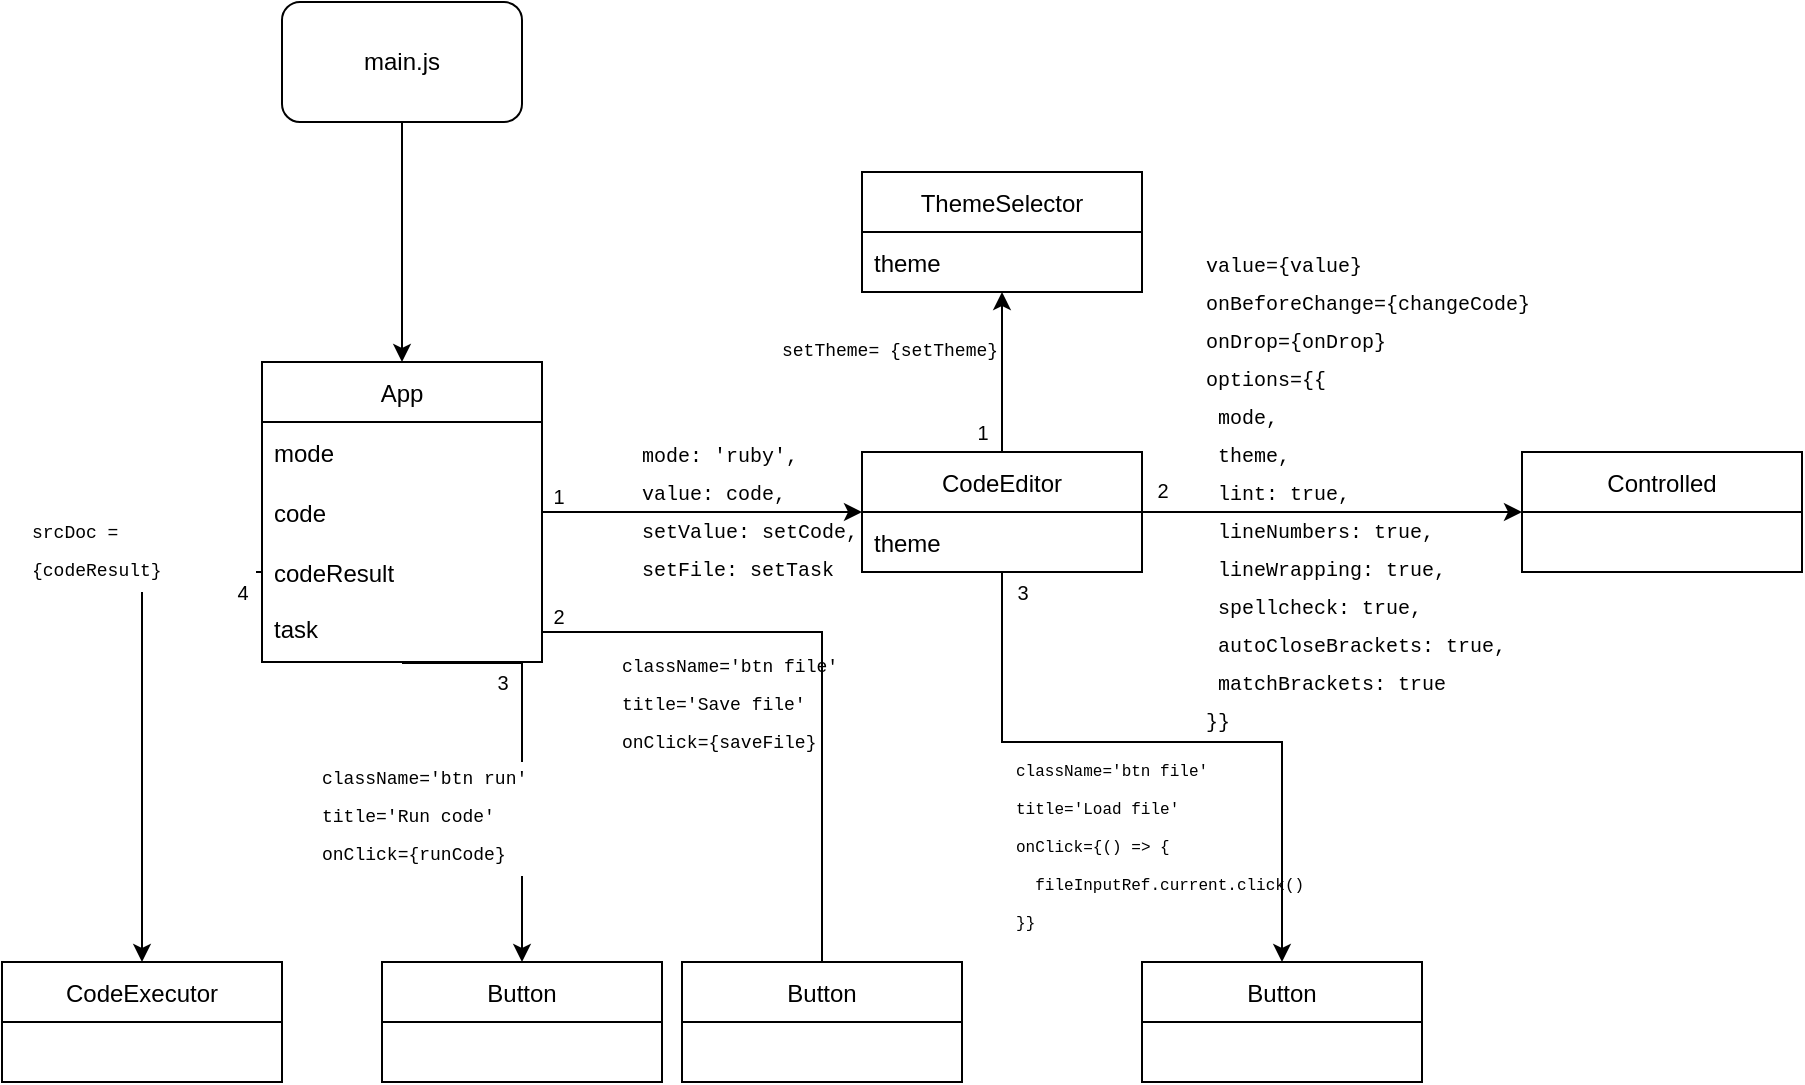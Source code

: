 <mxfile version="18.1.3" type="github">
  <diagram id="DZPa8tDrMJXqhZZ7J-Dt" name="Page-1">
    <mxGraphModel dx="1160" dy="1782" grid="1" gridSize="10" guides="1" tooltips="1" connect="1" arrows="1" fold="1" page="1" pageScale="1" pageWidth="827" pageHeight="1169" math="0" shadow="0">
      <root>
        <mxCell id="0" />
        <mxCell id="1" parent="0" />
        <mxCell id="3t_FN5R5qt4xP6SjN7hk-70" value="&lt;div style=&quot;font-family: Consolas, &amp;quot;Courier New&amp;quot;, monospace; font-weight: normal; font-size: 9px; line-height: 19px;&quot;&gt;&lt;div style=&quot;font-size: 8px;&quot;&gt;&lt;div style=&quot;line-height: 19px;&quot;&gt;&lt;div style=&quot;&quot;&gt;&lt;span style=&quot;background-color: rgb(255, 255, 255);&quot;&gt;&lt;span style=&quot;&quot;&gt;className&lt;/span&gt;=&lt;span style=&quot;&quot;&gt;&#39;btn file&#39;&lt;/span&gt;&lt;/span&gt;&lt;/div&gt;&lt;div style=&quot;&quot;&gt;&lt;span style=&quot;background-color: rgb(255, 255, 255);&quot;&gt;&lt;span style=&quot;&quot;&gt;title&lt;/span&gt;=&lt;span style=&quot;&quot;&gt;&#39;Load file&#39;&lt;/span&gt;&lt;/span&gt;&lt;/div&gt;&lt;div style=&quot;&quot;&gt;&lt;span style=&quot;background-color: rgb(255, 255, 255);&quot;&gt;&lt;span style=&quot;&quot;&gt;onClick&lt;/span&gt;=&lt;span style=&quot;&quot;&gt;{&lt;/span&gt;&lt;span style=&quot;&quot;&gt;() &lt;/span&gt;&lt;span style=&quot;&quot;&gt;=&amp;gt;&lt;/span&gt;&lt;span style=&quot;&quot;&gt; {&lt;/span&gt;&lt;/span&gt;&lt;span style=&quot;&quot;&gt;&amp;nbsp; &amp;nbsp; &amp;nbsp; &amp;nbsp; &amp;nbsp;&amp;nbsp;&lt;/span&gt;&lt;span style=&quot;&quot;&gt;fileInputRef&lt;/span&gt;&lt;span style=&quot;&quot;&gt;.&lt;/span&gt;&lt;span style=&quot;&quot;&gt;current&lt;/span&gt;&lt;span style=&quot;&quot;&gt;.&lt;/span&gt;&lt;span style=&quot;&quot;&gt;click&lt;/span&gt;&lt;span style=&quot;&quot;&gt;()&lt;/span&gt;&lt;span style=&quot;background-color: rgb(255, 255, 255);&quot;&gt;&lt;span style=&quot;&quot;&gt;&lt;br&gt;&lt;/span&gt;&lt;/span&gt;&lt;span style=&quot;background-color: rgb(255, 255, 255);&quot;&gt;&lt;span style=&quot;&quot;&gt;}&lt;/span&gt;&lt;span style=&quot;&quot;&gt;}&lt;/span&gt;&lt;/span&gt;&lt;/div&gt;&lt;/div&gt;&lt;/div&gt;&lt;/div&gt;" style="text;whiteSpace=wrap;html=1;labelBackgroundColor=#FFFFFF;fontColor=#000000;fontSize=9;verticalAlign=middle;spacing=0;" vertex="1" parent="1">
          <mxGeometry x="537" y="287" width="170" height="70" as="geometry" />
        </mxCell>
        <mxCell id="3t_FN5R5qt4xP6SjN7hk-37" value="&lt;div style=&quot;font-family: Consolas, &amp;quot;Courier New&amp;quot;, monospace; font-weight: normal; font-size: 9px; line-height: 19px;&quot;&gt;&lt;div style=&quot;font-size: 9px;&quot;&gt;&lt;div style=&quot;font-size: 9px; line-height: 19px;&quot;&gt;&lt;div style=&quot;font-size: 9px;&quot;&gt;&lt;span style=&quot;font-size: 9px;&quot;&gt;className&lt;/span&gt;=&lt;span style=&quot;font-size: 9px;&quot;&gt;&#39;btn file&#39;&lt;/span&gt;&lt;/div&gt;&lt;div style=&quot;font-size: 9px;&quot;&gt;&lt;span style=&quot;font-size: 9px;&quot;&gt;title&lt;/span&gt;=&lt;span style=&quot;font-size: 9px;&quot;&gt;&#39;Save file&#39;&lt;/span&gt;&lt;/div&gt;&lt;div style=&quot;font-size: 9px;&quot;&gt;&lt;span style=&quot;font-size: 9px;&quot;&gt;onClick&lt;/span&gt;=&lt;span style=&quot;font-size: 9px;&quot;&gt;{&lt;/span&gt;&lt;span style=&quot;font-size: 9px;&quot;&gt;saveFile&lt;/span&gt;&lt;span style=&quot;font-size: 9px;&quot;&gt;}&lt;/span&gt;&lt;/div&gt;&lt;/div&gt;&lt;/div&gt;&lt;/div&gt;" style="text;whiteSpace=wrap;html=1;labelBackgroundColor=#FFFFFF;fontColor=#000000;fontSize=9;verticalAlign=middle;spacing=0;" vertex="1" parent="1">
          <mxGeometry x="340" y="217" width="170" height="70" as="geometry" />
        </mxCell>
        <mxCell id="3t_FN5R5qt4xP6SjN7hk-29" value="&lt;div style=&quot;font-family: Consolas, &amp;quot;Courier New&amp;quot;, monospace; font-weight: normal; font-size: 10px; line-height: 19px;&quot;&gt;&lt;div style=&quot;font-size: 10px;&quot;&gt;&lt;span style=&quot;font-size: 10px;&quot;&gt;mode&lt;/span&gt;&lt;span style=&quot;font-size: 10px;&quot;&gt;: &lt;/span&gt;&lt;span style=&quot;font-size: 10px;&quot;&gt;&#39;ruby&#39;&lt;/span&gt;&lt;span style=&quot;font-size: 10px;&quot;&gt;,&lt;/span&gt;&lt;/div&gt;&lt;div style=&quot;font-size: 10px;&quot;&gt;&lt;span style=&quot;font-size: 10px;&quot;&gt;value&lt;/span&gt;&lt;span style=&quot;font-size: 10px;&quot;&gt;: &lt;/span&gt;&lt;span style=&quot;font-size: 10px;&quot;&gt;code&lt;/span&gt;&lt;span style=&quot;font-size: 10px;&quot;&gt;,&lt;/span&gt;&lt;/div&gt;&lt;div style=&quot;font-size: 10px;&quot;&gt;&lt;span style=&quot;font-size: 10px;&quot;&gt;setValue&lt;/span&gt;&lt;span style=&quot;font-size: 10px;&quot;&gt;: &lt;/span&gt;&lt;span style=&quot;font-size: 10px;&quot;&gt;setCode&lt;/span&gt;&lt;span style=&quot;font-size: 10px;&quot;&gt;,&lt;/span&gt;&lt;/div&gt;&lt;div style=&quot;font-size: 10px;&quot;&gt;&lt;span style=&quot;font-size: 10px;&quot;&gt;setFile&lt;/span&gt;&lt;span style=&quot;font-size: 10px;&quot;&gt;: &lt;/span&gt;&lt;span style=&quot;font-size: 10px;&quot;&gt;setTask&lt;/span&gt;&lt;/div&gt;&lt;/div&gt;" style="text;whiteSpace=wrap;html=1;labelBackgroundColor=default;fontColor=#000000;fontSize=10;verticalAlign=middle;spacing=0;" vertex="1" parent="1">
          <mxGeometry x="350" y="120" width="110" height="70" as="geometry" />
        </mxCell>
        <mxCell id="3t_FN5R5qt4xP6SjN7hk-28" value="" style="edgeStyle=orthogonalEdgeStyle;rounded=0;orthogonalLoop=1;jettySize=auto;html=1;" edge="1" parent="1" source="3t_FN5R5qt4xP6SjN7hk-1" target="3t_FN5R5qt4xP6SjN7hk-23">
          <mxGeometry relative="1" as="geometry" />
        </mxCell>
        <mxCell id="3t_FN5R5qt4xP6SjN7hk-36" value="" style="edgeStyle=orthogonalEdgeStyle;rounded=0;orthogonalLoop=1;jettySize=auto;html=1;fontSize=10;fontColor=#000000;exitX=1;exitY=0.5;exitDx=0;exitDy=0;entryX=0.5;entryY=0;entryDx=0;entryDy=0;" edge="1" parent="1" source="3t_FN5R5qt4xP6SjN7hk-19" target="3t_FN5R5qt4xP6SjN7hk-31">
          <mxGeometry relative="1" as="geometry">
            <Array as="points">
              <mxPoint x="440" y="215" />
              <mxPoint x="440" y="390" />
            </Array>
          </mxGeometry>
        </mxCell>
        <mxCell id="3t_FN5R5qt4xP6SjN7hk-45" value="" style="edgeStyle=orthogonalEdgeStyle;rounded=0;orthogonalLoop=1;jettySize=auto;html=1;fontSize=9;fontColor=#000000;exitX=0.5;exitY=1.017;exitDx=0;exitDy=0;exitPerimeter=0;" edge="1" parent="1" source="3t_FN5R5qt4xP6SjN7hk-19" target="3t_FN5R5qt4xP6SjN7hk-40">
          <mxGeometry relative="1" as="geometry">
            <Array as="points">
              <mxPoint x="290" y="231" />
            </Array>
          </mxGeometry>
        </mxCell>
        <mxCell id="3t_FN5R5qt4xP6SjN7hk-53" value="" style="edgeStyle=orthogonalEdgeStyle;rounded=0;orthogonalLoop=1;jettySize=auto;html=1;fontSize=9;fontColor=#000000;exitX=0;exitY=0.5;exitDx=0;exitDy=0;" edge="1" parent="1" source="3t_FN5R5qt4xP6SjN7hk-4" target="3t_FN5R5qt4xP6SjN7hk-48">
          <mxGeometry relative="1" as="geometry" />
        </mxCell>
        <object label="App" mode="" code="" codeResult="" task="" id="3t_FN5R5qt4xP6SjN7hk-1">
          <mxCell style="swimlane;fontStyle=0;childLayout=stackLayout;horizontal=1;startSize=30;horizontalStack=0;resizeParent=1;resizeParentMax=0;resizeLast=0;collapsible=1;marginBottom=0;verticalAlign=middle;" vertex="1" parent="1">
            <mxGeometry x="160" y="80" width="140" height="150" as="geometry">
              <mxRectangle x="160" y="80" width="70" height="30" as="alternateBounds" />
            </mxGeometry>
          </mxCell>
        </object>
        <mxCell id="3t_FN5R5qt4xP6SjN7hk-2" value="mode" style="text;strokeColor=none;fillColor=none;align=left;verticalAlign=middle;spacingLeft=4;spacingRight=4;overflow=hidden;points=[[0,0.5],[1,0.5]];portConstraint=eastwest;rotatable=0;" vertex="1" parent="3t_FN5R5qt4xP6SjN7hk-1">
          <mxGeometry y="30" width="140" height="30" as="geometry" />
        </mxCell>
        <mxCell id="3t_FN5R5qt4xP6SjN7hk-3" value="code" style="text;strokeColor=none;fillColor=none;align=left;verticalAlign=middle;spacingLeft=4;spacingRight=4;overflow=hidden;points=[[0,0.5],[1,0.5]];portConstraint=eastwest;rotatable=0;" vertex="1" parent="3t_FN5R5qt4xP6SjN7hk-1">
          <mxGeometry y="60" width="140" height="30" as="geometry" />
        </mxCell>
        <mxCell id="3t_FN5R5qt4xP6SjN7hk-4" value="codeResult" style="text;strokeColor=none;fillColor=none;align=left;verticalAlign=middle;spacingLeft=4;spacingRight=4;overflow=hidden;points=[[0,0.5],[1,0.5]];portConstraint=eastwest;rotatable=0;" vertex="1" parent="3t_FN5R5qt4xP6SjN7hk-1">
          <mxGeometry y="90" width="140" height="30" as="geometry" />
        </mxCell>
        <mxCell id="3t_FN5R5qt4xP6SjN7hk-19" value="task" style="text;strokeColor=none;fillColor=none;spacingLeft=4;spacingRight=4;overflow=hidden;rotatable=0;points=[[0,0.5],[1,0.5]];portConstraint=eastwest;fontSize=12;" vertex="1" parent="3t_FN5R5qt4xP6SjN7hk-1">
          <mxGeometry y="120" width="140" height="30" as="geometry" />
        </mxCell>
        <mxCell id="3t_FN5R5qt4xP6SjN7hk-5" value="main.js" style="rounded=1;whiteSpace=wrap;html=1;" vertex="1" parent="1">
          <mxGeometry x="170" y="-100" width="120" height="60" as="geometry" />
        </mxCell>
        <mxCell id="3t_FN5R5qt4xP6SjN7hk-6" value="" style="endArrow=classic;html=1;rounded=0;exitX=0.5;exitY=1;exitDx=0;exitDy=0;entryX=0.5;entryY=0;entryDx=0;entryDy=0;" edge="1" parent="1" source="3t_FN5R5qt4xP6SjN7hk-5" target="3t_FN5R5qt4xP6SjN7hk-1">
          <mxGeometry width="50" height="50" relative="1" as="geometry">
            <mxPoint x="390" y="30" as="sourcePoint" />
            <mxPoint x="440" y="-20" as="targetPoint" />
          </mxGeometry>
        </mxCell>
        <mxCell id="3t_FN5R5qt4xP6SjN7hk-57" value="" style="edgeStyle=orthogonalEdgeStyle;rounded=0;orthogonalLoop=1;jettySize=auto;html=1;fontSize=9;fontColor=#000000;" edge="1" parent="1" source="3t_FN5R5qt4xP6SjN7hk-23" target="3t_FN5R5qt4xP6SjN7hk-55">
          <mxGeometry relative="1" as="geometry" />
        </mxCell>
        <mxCell id="3t_FN5R5qt4xP6SjN7hk-63" value="" style="edgeStyle=orthogonalEdgeStyle;rounded=0;orthogonalLoop=1;jettySize=auto;html=1;fontSize=9;fontColor=#000000;" edge="1" parent="1" source="3t_FN5R5qt4xP6SjN7hk-23" target="3t_FN5R5qt4xP6SjN7hk-61">
          <mxGeometry relative="1" as="geometry" />
        </mxCell>
        <mxCell id="3t_FN5R5qt4xP6SjN7hk-69" value="" style="edgeStyle=orthogonalEdgeStyle;rounded=0;orthogonalLoop=1;jettySize=auto;html=1;fontSize=10;fontColor=#000000;" edge="1" parent="1" source="3t_FN5R5qt4xP6SjN7hk-23" target="3t_FN5R5qt4xP6SjN7hk-67">
          <mxGeometry relative="1" as="geometry">
            <Array as="points">
              <mxPoint x="530" y="270" />
              <mxPoint x="670" y="270" />
            </Array>
          </mxGeometry>
        </mxCell>
        <object label="CodeEditor" mode="" code="" codeResult="" task="" id="3t_FN5R5qt4xP6SjN7hk-23">
          <mxCell style="swimlane;fontStyle=0;childLayout=stackLayout;horizontal=1;startSize=30;horizontalStack=0;resizeParent=1;resizeParentMax=0;resizeLast=0;collapsible=1;marginBottom=0;verticalAlign=middle;" vertex="1" parent="1">
            <mxGeometry x="460" y="125" width="140" height="60" as="geometry">
              <mxRectangle x="160" y="80" width="70" height="30" as="alternateBounds" />
            </mxGeometry>
          </mxCell>
        </object>
        <mxCell id="3t_FN5R5qt4xP6SjN7hk-25" value="theme" style="text;strokeColor=none;fillColor=none;align=left;verticalAlign=middle;spacingLeft=4;spacingRight=4;overflow=hidden;points=[[0,0.5],[1,0.5]];portConstraint=eastwest;rotatable=0;" vertex="1" parent="3t_FN5R5qt4xP6SjN7hk-23">
          <mxGeometry y="30" width="140" height="30" as="geometry" />
        </mxCell>
        <mxCell id="3t_FN5R5qt4xP6SjN7hk-30" value="1" style="text;html=1;resizable=0;autosize=1;align=center;verticalAlign=middle;points=[];fillColor=none;strokeColor=none;rounded=0;labelBackgroundColor=default;fontSize=10;fontColor=#000000;" vertex="1" parent="1">
          <mxGeometry x="298" y="137" width="20" height="20" as="geometry" />
        </mxCell>
        <object label="Button" mode="" code="" codeResult="" task="" id="3t_FN5R5qt4xP6SjN7hk-31">
          <mxCell style="swimlane;fontStyle=0;childLayout=stackLayout;horizontal=1;startSize=30;horizontalStack=0;resizeParent=1;resizeParentMax=0;resizeLast=0;collapsible=1;marginBottom=0;verticalAlign=middle;" vertex="1" parent="1">
            <mxGeometry x="370" y="380" width="140" height="60" as="geometry">
              <mxRectangle x="160" y="80" width="70" height="30" as="alternateBounds" />
            </mxGeometry>
          </mxCell>
        </object>
        <mxCell id="3t_FN5R5qt4xP6SjN7hk-38" value="2" style="text;html=1;resizable=0;autosize=1;align=center;verticalAlign=middle;points=[];fillColor=none;strokeColor=none;rounded=0;labelBackgroundColor=default;fontSize=10;fontColor=#000000;" vertex="1" parent="1">
          <mxGeometry x="298" y="197" width="20" height="20" as="geometry" />
        </mxCell>
        <object label="Button" mode="" code="" codeResult="" task="" id="3t_FN5R5qt4xP6SjN7hk-40">
          <mxCell style="swimlane;fontStyle=0;childLayout=stackLayout;horizontal=1;startSize=30;horizontalStack=0;resizeParent=1;resizeParentMax=0;resizeLast=0;collapsible=1;marginBottom=0;verticalAlign=middle;" vertex="1" parent="1">
            <mxGeometry x="220" y="380" width="140" height="60" as="geometry">
              <mxRectangle x="160" y="80" width="70" height="30" as="alternateBounds" />
            </mxGeometry>
          </mxCell>
        </object>
        <mxCell id="3t_FN5R5qt4xP6SjN7hk-46" value="&lt;div style=&quot;font-family: Consolas, &amp;quot;Courier New&amp;quot;, monospace; font-weight: normal; font-size: 9px; line-height: 19px;&quot;&gt;&lt;div style=&quot;font-size: 9px;&quot;&gt;&lt;div style=&quot;font-size: 9px; line-height: 19px;&quot;&gt;&lt;div style=&quot;font-size: 9px;&quot;&gt;&lt;span style=&quot;font-size: 9px;&quot;&gt;className&lt;/span&gt;=&lt;span style=&quot;font-size: 9px;&quot;&gt;&#39;btn run&#39;&lt;/span&gt;&lt;/div&gt;&lt;div style=&quot;font-size: 9px;&quot;&gt;&lt;span style=&quot;font-size: 9px;&quot;&gt;title&lt;/span&gt;=&lt;span style=&quot;font-size: 9px;&quot;&gt;&#39;Run code&#39;&lt;/span&gt;&lt;/div&gt;&lt;div style=&quot;font-size: 9px;&quot;&gt;&lt;span style=&quot;font-size: 9px;&quot;&gt;onClick&lt;/span&gt;=&lt;span style=&quot;font-size: 9px;&quot;&gt;{&lt;/span&gt;&lt;span style=&quot;font-size: 9px;&quot;&gt;runCode&lt;/span&gt;&lt;span style=&quot;font-size: 9px;&quot;&gt;}&lt;/span&gt;&lt;/div&gt;&lt;/div&gt;&lt;/div&gt;&lt;/div&gt;" style="text;whiteSpace=wrap;html=1;labelBackgroundColor=#FFFFFF;fontColor=#000000;fontSize=9;verticalAlign=middle;spacing=0;" vertex="1" parent="1">
          <mxGeometry x="190" y="272.5" width="170" height="70" as="geometry" />
        </mxCell>
        <mxCell id="3t_FN5R5qt4xP6SjN7hk-47" value="3" style="text;html=1;resizable=0;autosize=1;align=center;verticalAlign=middle;points=[];fillColor=none;strokeColor=none;rounded=0;labelBackgroundColor=default;fontSize=10;fontColor=#000000;" vertex="1" parent="1">
          <mxGeometry x="270" y="230" width="20" height="20" as="geometry" />
        </mxCell>
        <object label="CodeExecutor" mode="" code="" codeResult="" task="" id="3t_FN5R5qt4xP6SjN7hk-48">
          <mxCell style="swimlane;fontStyle=0;childLayout=stackLayout;horizontal=1;startSize=30;horizontalStack=0;resizeParent=1;resizeParentMax=0;resizeLast=0;collapsible=1;marginBottom=0;verticalAlign=middle;" vertex="1" parent="1">
            <mxGeometry x="30" y="380" width="140" height="60" as="geometry">
              <mxRectangle x="160" y="80" width="70" height="30" as="alternateBounds" />
            </mxGeometry>
          </mxCell>
        </object>
        <mxCell id="3t_FN5R5qt4xP6SjN7hk-54" value="&lt;div style=&quot;font-family: Consolas, &amp;quot;Courier New&amp;quot;, monospace; font-weight: normal; font-size: 9px; line-height: 19px;&quot;&gt;&lt;div style=&quot;font-size: 9px;&quot;&gt;&lt;div style=&quot;font-size: 9px; line-height: 19px;&quot;&gt;&lt;div style=&quot;font-size: 9px;&quot;&gt;srcDoc = {codeResult}&lt;/div&gt;&lt;/div&gt;&lt;/div&gt;&lt;/div&gt;" style="text;whiteSpace=wrap;html=1;labelBackgroundColor=#FFFFFF;fontColor=#000000;fontSize=9;verticalAlign=middle;spacing=0;" vertex="1" parent="1">
          <mxGeometry x="45" y="160" width="110" height="30" as="geometry" />
        </mxCell>
        <object label="ThemeSelector" mode="" code="" codeResult="" task="" id="3t_FN5R5qt4xP6SjN7hk-55">
          <mxCell style="swimlane;fontStyle=0;childLayout=stackLayout;horizontal=1;startSize=30;horizontalStack=0;resizeParent=1;resizeParentMax=0;resizeLast=0;collapsible=1;marginBottom=0;verticalAlign=middle;" vertex="1" parent="1">
            <mxGeometry x="460" y="-15" width="140" height="60" as="geometry">
              <mxRectangle x="160" y="80" width="70" height="30" as="alternateBounds" />
            </mxGeometry>
          </mxCell>
        </object>
        <mxCell id="3t_FN5R5qt4xP6SjN7hk-56" value="theme" style="text;strokeColor=none;fillColor=none;align=left;verticalAlign=middle;spacingLeft=4;spacingRight=4;overflow=hidden;points=[[0,0.5],[1,0.5]];portConstraint=eastwest;rotatable=0;" vertex="1" parent="3t_FN5R5qt4xP6SjN7hk-55">
          <mxGeometry y="30" width="140" height="30" as="geometry" />
        </mxCell>
        <mxCell id="3t_FN5R5qt4xP6SjN7hk-58" value="&lt;div style=&quot;font-family: Consolas, &amp;quot;Courier New&amp;quot;, monospace; font-weight: normal; font-size: 9px; line-height: 19px;&quot;&gt;&lt;div style=&quot;font-size: 9px;&quot;&gt;&lt;div style=&quot;font-size: 9px; line-height: 19px;&quot;&gt;&lt;div style=&quot;font-size: 9px;&quot;&gt;setTheme= {setTheme}&lt;/div&gt;&lt;/div&gt;&lt;/div&gt;&lt;/div&gt;" style="text;whiteSpace=wrap;html=1;labelBackgroundColor=#FFFFFF;fontColor=#000000;fontSize=9;verticalAlign=middle;spacing=0;" vertex="1" parent="1">
          <mxGeometry x="420" y="60" width="110" height="30" as="geometry" />
        </mxCell>
        <mxCell id="3t_FN5R5qt4xP6SjN7hk-59" value="4" style="text;html=1;resizable=0;autosize=1;align=center;verticalAlign=middle;points=[];fillColor=none;strokeColor=none;rounded=0;labelBackgroundColor=default;fontSize=10;fontColor=#000000;" vertex="1" parent="1">
          <mxGeometry x="140" y="185" width="20" height="20" as="geometry" />
        </mxCell>
        <mxCell id="3t_FN5R5qt4xP6SjN7hk-60" value="1" style="text;html=1;resizable=0;autosize=1;align=center;verticalAlign=middle;points=[];fillColor=none;strokeColor=none;rounded=0;labelBackgroundColor=default;fontSize=10;fontColor=#000000;" vertex="1" parent="1">
          <mxGeometry x="510" y="105" width="20" height="20" as="geometry" />
        </mxCell>
        <object label="Controlled" mode="" code="" codeResult="" task="" id="3t_FN5R5qt4xP6SjN7hk-61">
          <mxCell style="swimlane;fontStyle=0;childLayout=stackLayout;horizontal=1;startSize=30;horizontalStack=0;resizeParent=1;resizeParentMax=0;resizeLast=0;collapsible=1;marginBottom=0;verticalAlign=middle;" vertex="1" parent="1">
            <mxGeometry x="790" y="125" width="140" height="60" as="geometry">
              <mxRectangle x="160" y="80" width="70" height="30" as="alternateBounds" />
            </mxGeometry>
          </mxCell>
        </object>
        <mxCell id="3t_FN5R5qt4xP6SjN7hk-64" value="&lt;div style=&quot;font-family: Consolas, &amp;quot;Courier New&amp;quot;, monospace; font-weight: normal; font-size: 10px; line-height: 19px;&quot;&gt;&lt;div style=&quot;&quot;&gt;&lt;span style=&quot;background-color: rgb(255, 255, 255);&quot;&gt;value={value}&lt;/span&gt;&lt;/div&gt;&lt;div style=&quot;&quot;&gt;&lt;span style=&quot;background-color: rgb(255, 255, 255);&quot;&gt;onBeforeChange={changeCode}&lt;/span&gt;&lt;/div&gt;&lt;div style=&quot;&quot;&gt;&lt;span style=&quot;background-color: rgb(255, 255, 255);&quot;&gt;onDrop={onDrop}&lt;/span&gt;&lt;/div&gt;&lt;div style=&quot;&quot;&gt;&lt;span style=&quot;background-color: rgb(255, 255, 255);&quot;&gt;options={{&lt;/span&gt;&lt;/div&gt;&lt;div style=&quot;&quot;&gt;&lt;span style=&quot;background-color: rgb(255, 255, 255);&quot;&gt;&lt;span style=&quot;white-space: pre;&quot;&gt;	&lt;/span&gt;mode,&lt;/span&gt;&lt;/div&gt;&lt;div style=&quot;&quot;&gt;&lt;span style=&quot;background-color: rgb(255, 255, 255);&quot;&gt;&lt;span style=&quot;white-space: pre;&quot;&gt;	&lt;/span&gt;theme,&lt;/span&gt;&lt;/div&gt;&lt;div style=&quot;&quot;&gt;&lt;span style=&quot;background-color: rgb(255, 255, 255);&quot;&gt;&lt;span style=&quot;white-space: pre;&quot;&gt;	&lt;/span&gt;lint: true,&lt;/span&gt;&lt;/div&gt;&lt;div style=&quot;&quot;&gt;&lt;span style=&quot;background-color: rgb(255, 255, 255);&quot;&gt;&lt;span style=&quot;white-space: pre;&quot;&gt;	&lt;/span&gt;lineNumbers: true,&lt;/span&gt;&lt;/div&gt;&lt;div style=&quot;&quot;&gt;&lt;span style=&quot;background-color: rgb(255, 255, 255);&quot;&gt;&lt;span style=&quot;white-space: pre;&quot;&gt;	&lt;/span&gt;lineWrapping: true,&lt;/span&gt;&lt;/div&gt;&lt;div style=&quot;&quot;&gt;&lt;span style=&quot;background-color: rgb(255, 255, 255);&quot;&gt;&lt;span style=&quot;white-space: pre;&quot;&gt;	&lt;/span&gt;spellcheck: true,&lt;/span&gt;&lt;/div&gt;&lt;div style=&quot;&quot;&gt;&lt;span style=&quot;background-color: rgb(255, 255, 255);&quot;&gt;&lt;span style=&quot;white-space: pre;&quot;&gt;	&lt;/span&gt;autoCloseBrackets: true,&lt;/span&gt;&lt;/div&gt;&lt;div style=&quot;&quot;&gt;&lt;span style=&quot;background-color: rgb(255, 255, 255);&quot;&gt;&lt;span style=&quot;white-space: pre;&quot;&gt;	&lt;/span&gt;matchBrackets: true&lt;/span&gt;&lt;/div&gt;&lt;div style=&quot;&quot;&gt;&lt;span style=&quot;background-color: rgb(255, 255, 255);&quot;&gt;}}&lt;/span&gt;&lt;/div&gt;&lt;/div&gt;" style="text;whiteSpace=wrap;html=1;fontSize=9;fontColor=#000000;" vertex="1" parent="1">
          <mxGeometry x="630" y="15.5" width="190" height="257" as="geometry" />
        </mxCell>
        <mxCell id="3t_FN5R5qt4xP6SjN7hk-66" value="2" style="text;html=1;resizable=0;autosize=1;align=center;verticalAlign=middle;points=[];fillColor=none;strokeColor=none;rounded=0;labelBackgroundColor=default;fontSize=10;fontColor=#000000;" vertex="1" parent="1">
          <mxGeometry x="600" y="134" width="20" height="20" as="geometry" />
        </mxCell>
        <object label="Button" mode="" code="" codeResult="" task="" id="3t_FN5R5qt4xP6SjN7hk-67">
          <mxCell style="swimlane;fontStyle=0;childLayout=stackLayout;horizontal=1;startSize=30;horizontalStack=0;resizeParent=1;resizeParentMax=0;resizeLast=0;collapsible=1;marginBottom=0;verticalAlign=middle;" vertex="1" parent="1">
            <mxGeometry x="600" y="380" width="140" height="60" as="geometry">
              <mxRectangle x="160" y="80" width="70" height="30" as="alternateBounds" />
            </mxGeometry>
          </mxCell>
        </object>
        <mxCell id="3t_FN5R5qt4xP6SjN7hk-71" value="3" style="text;html=1;resizable=0;autosize=1;align=center;verticalAlign=middle;points=[];fillColor=none;strokeColor=none;rounded=0;labelBackgroundColor=default;fontSize=10;fontColor=#000000;" vertex="1" parent="1">
          <mxGeometry x="530" y="185" width="20" height="20" as="geometry" />
        </mxCell>
      </root>
    </mxGraphModel>
  </diagram>
</mxfile>
